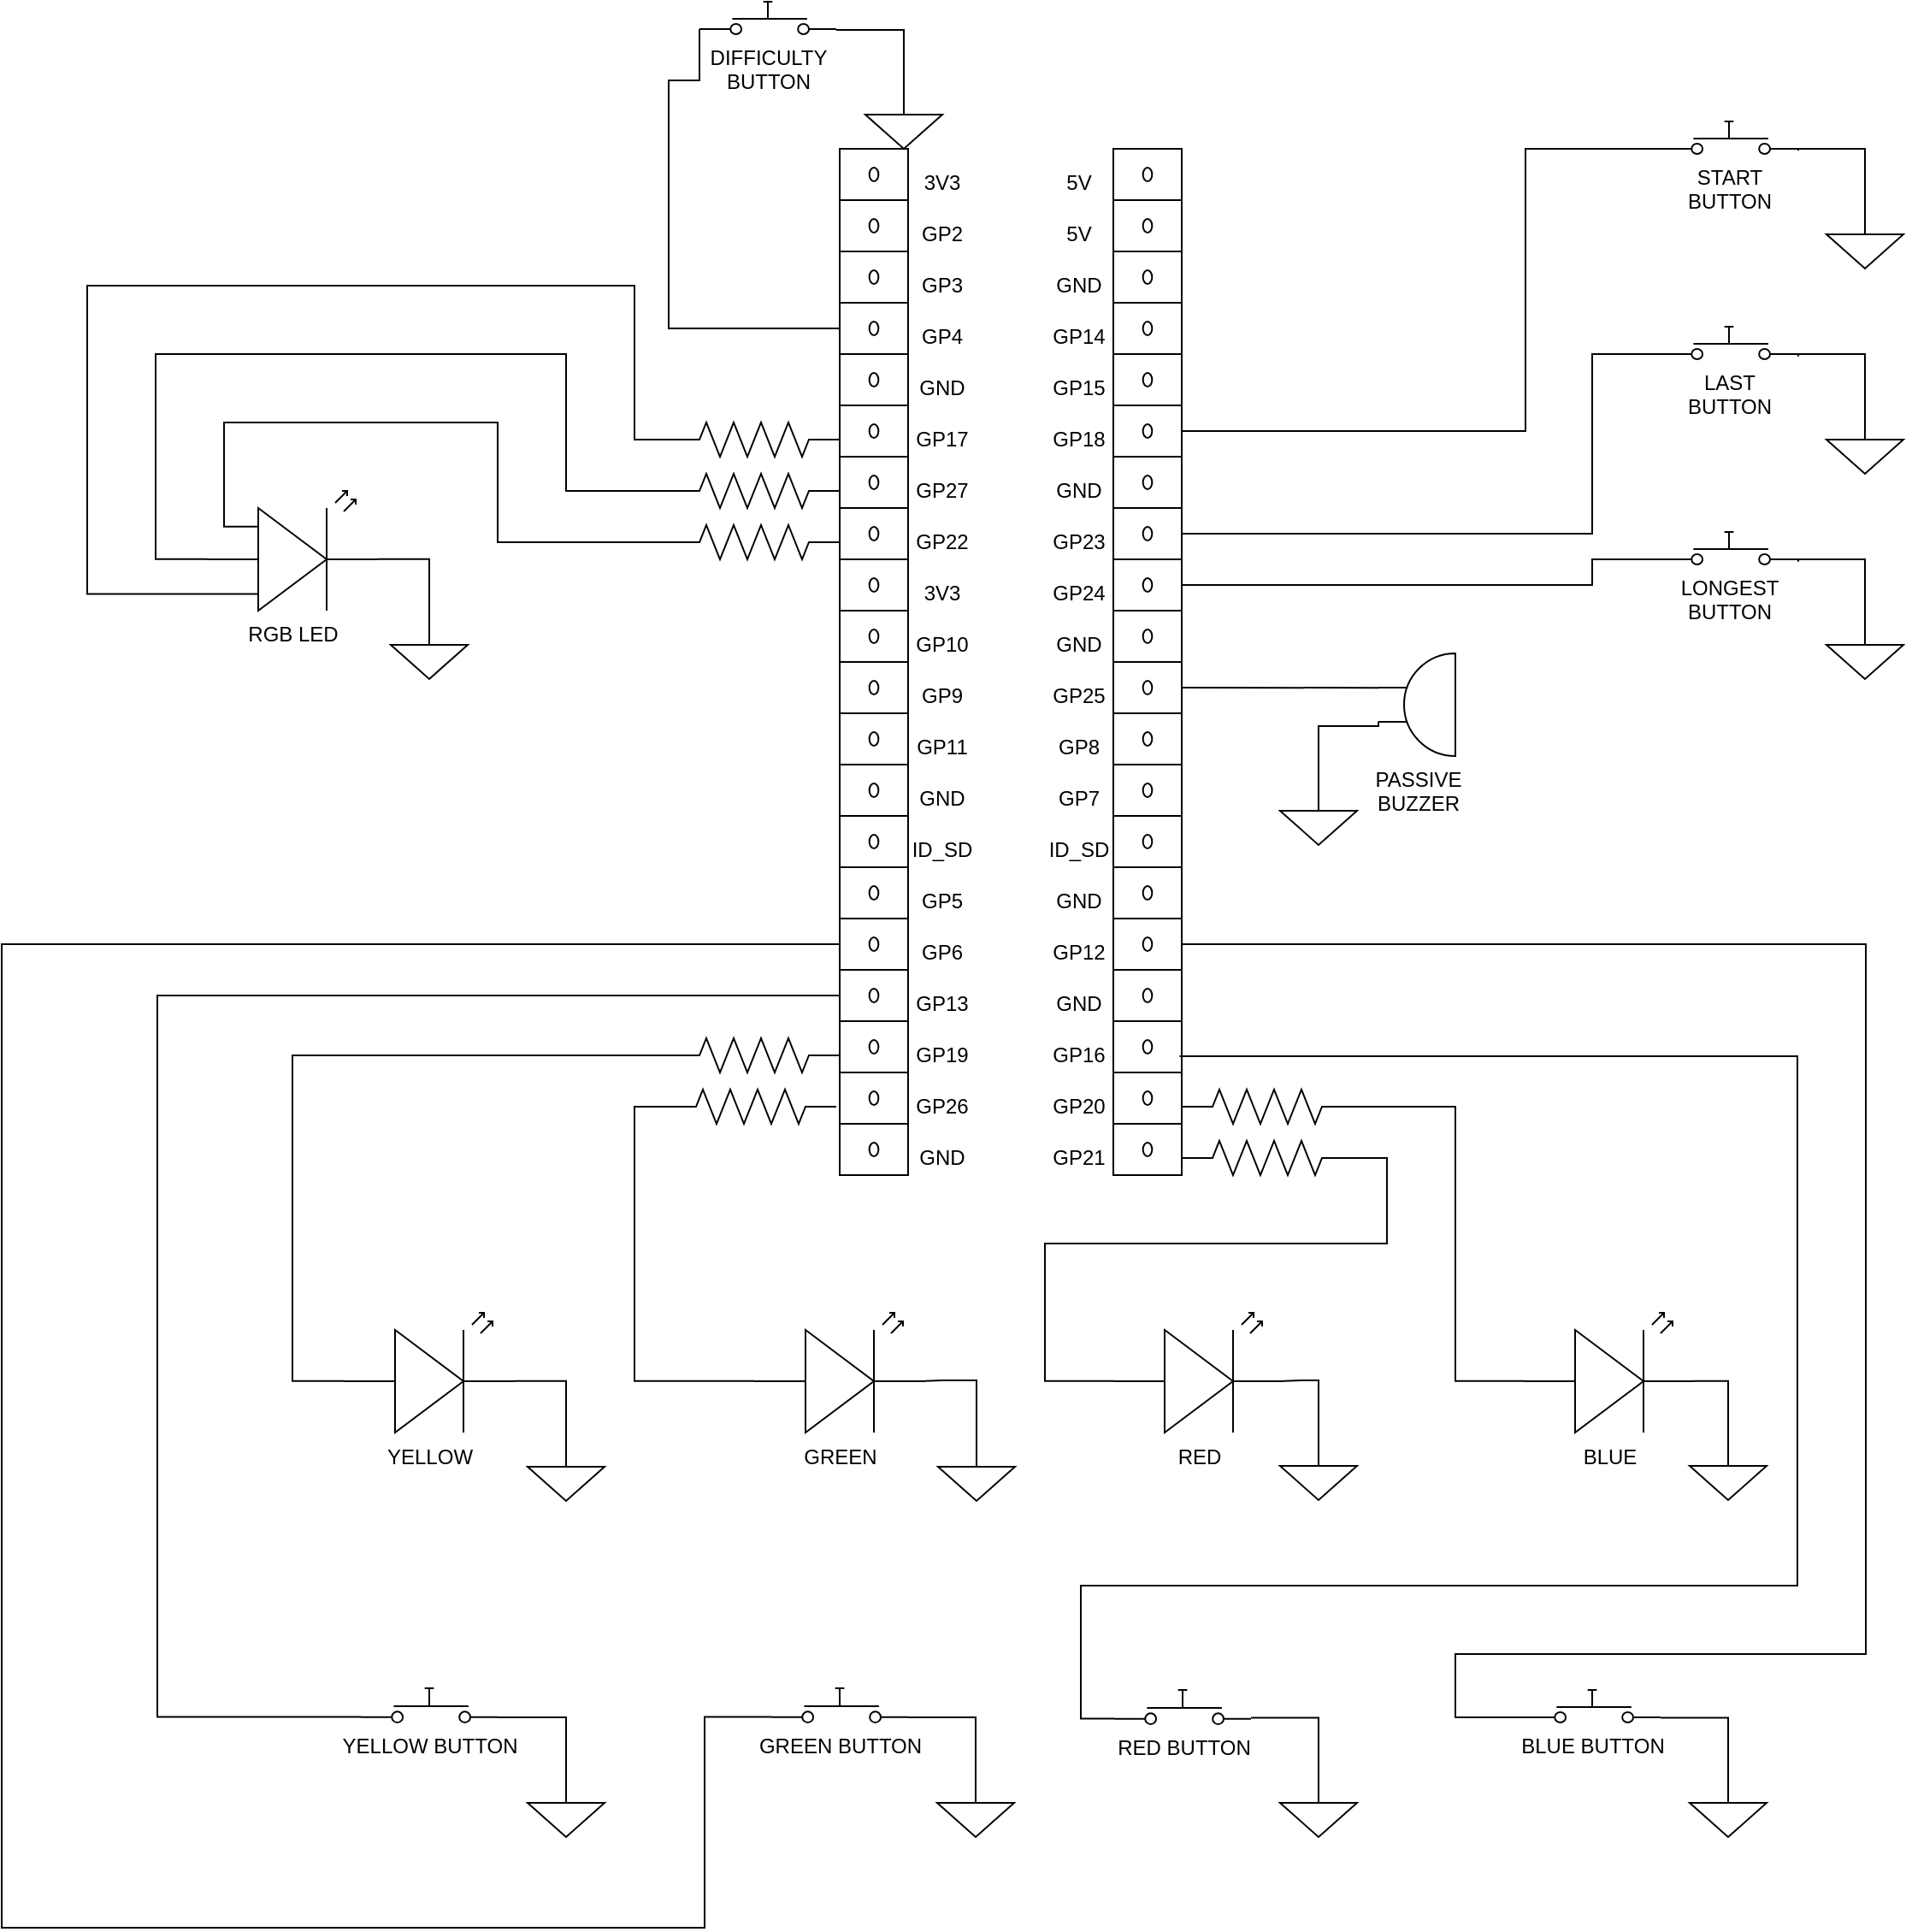 <mxfile version="12.2.2" type="github" pages="1">
  <diagram id="KsGbzgoHT5X_Ue6g_nk4" name="Page-1">
    <mxGraphModel dx="1960" dy="1714" grid="1" gridSize="10" guides="1" tooltips="1" connect="1" arrows="1" fold="1" page="1" pageScale="1" pageWidth="850" pageHeight="1100" math="0" shadow="0">
      <root>
        <mxCell id="0"/>
        <mxCell id="1" parent="0"/>
        <mxCell id="Pd7MUSjjiSU6BdeKO4Gg-2" value="YELLOW" style="verticalLabelPosition=bottom;shadow=0;dashed=0;align=center;fillColor=#ffffff;html=1;verticalAlign=top;strokeWidth=1;shape=mxgraph.electrical.opto_electronics.led_2;pointerEvents=1;" parent="1" vertex="1">
          <mxGeometry x="-10" y="160.5" width="100" height="70" as="geometry"/>
        </mxCell>
        <mxCell id="Pd7MUSjjiSU6BdeKO4Gg-3" value="GREEN" style="verticalLabelPosition=bottom;shadow=0;dashed=0;align=center;fillColor=#ffffff;html=1;verticalAlign=top;strokeWidth=1;shape=mxgraph.electrical.opto_electronics.led_2;pointerEvents=1;" parent="1" vertex="1">
          <mxGeometry x="230" y="160.5" width="100" height="70" as="geometry"/>
        </mxCell>
        <mxCell id="Pd7MUSjjiSU6BdeKO4Gg-4" value="RED" style="verticalLabelPosition=bottom;shadow=0;dashed=0;align=center;fillColor=#ffffff;html=1;verticalAlign=top;strokeWidth=1;shape=mxgraph.electrical.opto_electronics.led_2;pointerEvents=1;" parent="1" vertex="1">
          <mxGeometry x="440" y="160.5" width="100" height="70" as="geometry"/>
        </mxCell>
        <mxCell id="Pd7MUSjjiSU6BdeKO4Gg-5" value="BLUE" style="verticalLabelPosition=bottom;shadow=0;dashed=0;align=center;fillColor=#ffffff;html=1;verticalAlign=top;strokeWidth=1;shape=mxgraph.electrical.opto_electronics.led_2;pointerEvents=1;" parent="1" vertex="1">
          <mxGeometry x="680" y="160.5" width="100" height="70" as="geometry"/>
        </mxCell>
        <mxCell id="Pd7MUSjjiSU6BdeKO4Gg-94" style="edgeStyle=orthogonalEdgeStyle;rounded=0;orthogonalLoop=1;jettySize=auto;html=1;endArrow=none;endFill=0;exitX=0;exitY=0.84;exitDx=0;exitDy=0;exitPerimeter=0;entryX=0;entryY=0.125;entryDx=0;entryDy=0;entryPerimeter=0;" parent="1" source="Pd7MUSjjiSU6BdeKO4Gg-8" target="Pd7MUSjjiSU6BdeKO4Gg-17" edge="1">
          <mxGeometry relative="1" as="geometry">
            <Array as="points">
              <mxPoint x="-119" y="397"/>
              <mxPoint x="-119" y="-25"/>
            </Array>
            <mxPoint x="260" y="-30" as="targetPoint"/>
          </mxGeometry>
        </mxCell>
        <mxCell id="Pd7MUSjjiSU6BdeKO4Gg-8" value="YELLOW BUTTON" style="pointerEvents=1;verticalLabelPosition=bottom;shadow=0;dashed=0;align=center;fillColor=#ffffff;html=1;verticalAlign=top;strokeWidth=1;shape=mxgraph.electrical.electro-mechanical.push_switch_no;perimeterSpacing=0;backgroundOutline=0;resizeHeight=1;" parent="1" vertex="1">
          <mxGeometry y="380" width="80" height="20" as="geometry"/>
        </mxCell>
        <mxCell id="Pd7MUSjjiSU6BdeKO4Gg-10" value="RED BUTTON" style="pointerEvents=1;verticalLabelPosition=bottom;shadow=0;dashed=0;align=center;fillColor=#ffffff;html=1;verticalAlign=top;strokeWidth=1;shape=mxgraph.electrical.electro-mechanical.push_switch_no;" parent="1" vertex="1">
          <mxGeometry x="440.5" y="381" width="80" height="20" as="geometry"/>
        </mxCell>
        <mxCell id="Pd7MUSjjiSU6BdeKO4Gg-11" value="BLUE BUTTON" style="pointerEvents=1;verticalLabelPosition=bottom;shadow=0;dashed=0;align=center;fillColor=#ffffff;html=1;verticalAlign=top;strokeWidth=1;shape=mxgraph.electrical.electro-mechanical.push_switch_no;" parent="1" vertex="1">
          <mxGeometry x="680" y="381" width="80" height="19" as="geometry"/>
        </mxCell>
        <mxCell id="Pd7MUSjjiSU6BdeKO4Gg-14" value="" style="pointerEvents=1;verticalLabelPosition=bottom;shadow=0;dashed=0;align=center;fillColor=#ffffff;html=1;verticalAlign=top;strokeWidth=1;shape=mxgraph.electrical.miscellaneous.terminal_board;autosize=1;" parent="1" vertex="1">
          <mxGeometry x="280" y="-160" width="40" height="120" as="geometry"/>
        </mxCell>
        <mxCell id="Pd7MUSjjiSU6BdeKO4Gg-15" value="" style="pointerEvents=1;verticalLabelPosition=bottom;shadow=0;dashed=0;align=center;fillColor=#ffffff;html=1;verticalAlign=top;strokeWidth=1;shape=mxgraph.electrical.miscellaneous.terminal_board;autosize=1;" parent="1" vertex="1">
          <mxGeometry x="440" y="-40" width="40" height="120" as="geometry"/>
        </mxCell>
        <mxCell id="Pd7MUSjjiSU6BdeKO4Gg-104" style="edgeStyle=orthogonalEdgeStyle;rounded=0;orthogonalLoop=1;jettySize=auto;html=1;entryX=0;entryY=0.84;entryDx=0;entryDy=0;entryPerimeter=0;endArrow=none;endFill=0;exitX=0.968;exitY=0.421;exitDx=0;exitDy=0;exitPerimeter=0;" parent="1" source="Pd7MUSjjiSU6BdeKO4Gg-15" target="Pd7MUSjjiSU6BdeKO4Gg-10" edge="1">
          <mxGeometry relative="1" as="geometry">
            <Array as="points">
              <mxPoint x="840" y="11"/>
              <mxPoint x="840" y="320"/>
              <mxPoint x="421" y="320"/>
              <mxPoint x="421" y="398"/>
            </Array>
          </mxGeometry>
        </mxCell>
        <mxCell id="Pd7MUSjjiSU6BdeKO4Gg-16" value="" style="pointerEvents=1;verticalLabelPosition=bottom;shadow=0;dashed=0;align=center;fillColor=#ffffff;html=1;verticalAlign=top;strokeWidth=1;shape=mxgraph.electrical.miscellaneous.terminal_board;autosize=1;" parent="1" vertex="1">
          <mxGeometry x="440" y="-160" width="40" height="120" as="geometry"/>
        </mxCell>
        <mxCell id="Pd7MUSjjiSU6BdeKO4Gg-17" value="" style="pointerEvents=1;verticalLabelPosition=bottom;shadow=0;dashed=0;align=center;fillColor=#ffffff;html=1;verticalAlign=top;strokeWidth=1;shape=mxgraph.electrical.miscellaneous.terminal_board;autosize=1;" parent="1" vertex="1">
          <mxGeometry x="280" y="-40" width="40" height="120" as="geometry"/>
        </mxCell>
        <mxCell id="Pd7MUSjjiSU6BdeKO4Gg-18" value="" style="pointerEvents=1;verticalLabelPosition=bottom;shadow=0;dashed=0;align=center;fillColor=#ffffff;html=1;verticalAlign=top;strokeWidth=1;shape=mxgraph.electrical.miscellaneous.terminal_board;autosize=1;" parent="1" vertex="1">
          <mxGeometry x="280" y="-400" width="40" height="120" as="geometry"/>
        </mxCell>
        <mxCell id="Pd7MUSjjiSU6BdeKO4Gg-105" style="edgeStyle=orthogonalEdgeStyle;rounded=0;orthogonalLoop=1;jettySize=auto;html=1;entryX=0;entryY=0.84;entryDx=0;entryDy=0;entryPerimeter=0;endArrow=none;endFill=0;exitX=1;exitY=0.875;exitDx=0;exitDy=0;exitPerimeter=0;" parent="1" source="Pd7MUSjjiSU6BdeKO4Gg-16" target="Pd7MUSjjiSU6BdeKO4Gg-11" edge="1">
          <mxGeometry relative="1" as="geometry">
            <Array as="points">
              <mxPoint x="880" y="-55"/>
              <mxPoint x="880" y="360"/>
              <mxPoint x="640" y="360"/>
              <mxPoint x="640" y="397"/>
            </Array>
          </mxGeometry>
        </mxCell>
        <mxCell id="Pd7MUSjjiSU6BdeKO4Gg-19" value="" style="pointerEvents=1;verticalLabelPosition=bottom;shadow=0;dashed=0;align=center;fillColor=#ffffff;html=1;verticalAlign=top;strokeWidth=1;shape=mxgraph.electrical.miscellaneous.terminal_board;autosize=1;" parent="1" vertex="1">
          <mxGeometry x="440" y="-280" width="40" height="120" as="geometry"/>
        </mxCell>
        <mxCell id="Pd7MUSjjiSU6BdeKO4Gg-125" style="edgeStyle=orthogonalEdgeStyle;rounded=0;orthogonalLoop=1;jettySize=auto;html=1;entryX=0;entryY=0.84;entryDx=0;entryDy=0;entryPerimeter=0;endArrow=none;endFill=0;exitX=0;exitY=0.875;exitDx=0;exitDy=0;exitPerimeter=0;" parent="1" source="Pd7MUSjjiSU6BdeKO4Gg-22" target="Pd7MUSjjiSU6BdeKO4Gg-122" edge="1">
          <mxGeometry relative="1" as="geometry">
            <mxPoint x="148" y="-560" as="sourcePoint"/>
            <Array as="points">
              <mxPoint x="180" y="-415"/>
              <mxPoint x="180" y="-560"/>
              <mxPoint x="198" y="-560"/>
            </Array>
          </mxGeometry>
        </mxCell>
        <mxCell id="Pd7MUSjjiSU6BdeKO4Gg-145" style="edgeStyle=orthogonalEdgeStyle;rounded=0;orthogonalLoop=1;jettySize=auto;html=1;entryX=0;entryY=0.84;entryDx=0;entryDy=0;entryPerimeter=0;endArrow=none;endFill=0;exitX=1;exitY=0.875;exitDx=0;exitDy=0;exitPerimeter=0;" parent="1" source="Pd7MUSjjiSU6BdeKO4Gg-20" target="Pd7MUSjjiSU6BdeKO4Gg-137" edge="1">
          <mxGeometry relative="1" as="geometry">
            <Array as="points">
              <mxPoint x="720" y="-295"/>
              <mxPoint x="720" y="-400"/>
            </Array>
          </mxGeometry>
        </mxCell>
        <mxCell id="Pd7MUSjjiSU6BdeKO4Gg-146" style="edgeStyle=orthogonalEdgeStyle;rounded=0;orthogonalLoop=1;jettySize=auto;html=1;entryX=0.125;entryY=0.842;entryDx=0;entryDy=0;entryPerimeter=0;endArrow=none;endFill=0;exitX=1;exitY=0.125;exitDx=0;exitDy=0;exitPerimeter=0;" parent="1" source="Pd7MUSjjiSU6BdeKO4Gg-19" target="Pd7MUSjjiSU6BdeKO4Gg-140" edge="1">
          <mxGeometry relative="1" as="geometry">
            <Array as="points">
              <mxPoint x="720" y="-265"/>
              <mxPoint x="720" y="-280"/>
            </Array>
          </mxGeometry>
        </mxCell>
        <mxCell id="Pd7MUSjjiSU6BdeKO4Gg-20" value="" style="pointerEvents=1;verticalLabelPosition=bottom;shadow=0;dashed=0;align=center;fillColor=#ffffff;html=1;verticalAlign=top;strokeWidth=1;shape=mxgraph.electrical.miscellaneous.terminal_board;autosize=1;" parent="1" vertex="1">
          <mxGeometry x="440" y="-400" width="40" height="120" as="geometry"/>
        </mxCell>
        <mxCell id="Pd7MUSjjiSU6BdeKO4Gg-21" value="" style="pointerEvents=1;verticalLabelPosition=bottom;shadow=0;dashed=0;align=center;fillColor=#ffffff;html=1;verticalAlign=top;strokeWidth=1;shape=mxgraph.electrical.miscellaneous.terminal_board;autosize=1;" parent="1" vertex="1">
          <mxGeometry x="280" y="-280" width="40" height="120" as="geometry"/>
        </mxCell>
        <mxCell id="Pd7MUSjjiSU6BdeKO4Gg-22" value="" style="pointerEvents=1;verticalLabelPosition=bottom;shadow=0;dashed=0;align=center;fillColor=#ffffff;html=1;verticalAlign=top;strokeWidth=1;shape=mxgraph.electrical.miscellaneous.terminal_board;autosize=1;" parent="1" vertex="1">
          <mxGeometry x="280" y="-520" width="40" height="120" as="geometry"/>
        </mxCell>
        <mxCell id="Pd7MUSjjiSU6BdeKO4Gg-23" value="" style="pointerEvents=1;verticalLabelPosition=bottom;shadow=0;dashed=0;align=center;fillColor=#ffffff;html=1;verticalAlign=top;strokeWidth=1;shape=mxgraph.electrical.miscellaneous.terminal_board;autosize=1;" parent="1" vertex="1">
          <mxGeometry x="440" y="-520" width="40" height="120" as="geometry"/>
        </mxCell>
        <mxCell id="Pd7MUSjjiSU6BdeKO4Gg-24" value="3V3" style="text;html=1;strokeColor=none;fillColor=none;align=center;verticalAlign=middle;whiteSpace=wrap;rounded=0;" parent="1" vertex="1">
          <mxGeometry x="320" y="-510" width="40" height="20" as="geometry"/>
        </mxCell>
        <mxCell id="Pd7MUSjjiSU6BdeKO4Gg-25" value="&lt;div&gt;GP2&lt;/div&gt;" style="text;html=1;strokeColor=none;fillColor=none;align=center;verticalAlign=middle;whiteSpace=wrap;rounded=0;" parent="1" vertex="1">
          <mxGeometry x="320" y="-480" width="40" height="20" as="geometry"/>
        </mxCell>
        <mxCell id="Pd7MUSjjiSU6BdeKO4Gg-26" value="&lt;div&gt;GP3&lt;/div&gt;" style="text;html=1;strokeColor=none;fillColor=none;align=center;verticalAlign=middle;whiteSpace=wrap;rounded=0;" parent="1" vertex="1">
          <mxGeometry x="320" y="-450" width="40" height="20" as="geometry"/>
        </mxCell>
        <mxCell id="Pd7MUSjjiSU6BdeKO4Gg-27" value="5V" style="text;html=1;strokeColor=none;fillColor=none;align=center;verticalAlign=middle;whiteSpace=wrap;rounded=0;" parent="1" vertex="1">
          <mxGeometry x="400" y="-510" width="40" height="20" as="geometry"/>
        </mxCell>
        <mxCell id="Pd7MUSjjiSU6BdeKO4Gg-28" value="5V" style="text;html=1;strokeColor=none;fillColor=none;align=center;verticalAlign=middle;whiteSpace=wrap;rounded=0;" parent="1" vertex="1">
          <mxGeometry x="400" y="-480" width="40" height="20" as="geometry"/>
        </mxCell>
        <mxCell id="Pd7MUSjjiSU6BdeKO4Gg-29" value="GND" style="text;html=1;strokeColor=none;fillColor=none;align=center;verticalAlign=middle;whiteSpace=wrap;rounded=0;" parent="1" vertex="1">
          <mxGeometry x="400" y="-450" width="40" height="20" as="geometry"/>
        </mxCell>
        <mxCell id="Pd7MUSjjiSU6BdeKO4Gg-30" value="&lt;div&gt;GP14&lt;/div&gt;" style="text;html=1;strokeColor=none;fillColor=none;align=center;verticalAlign=middle;whiteSpace=wrap;rounded=0;" parent="1" vertex="1">
          <mxGeometry x="400" y="-420" width="40" height="20" as="geometry"/>
        </mxCell>
        <mxCell id="Pd7MUSjjiSU6BdeKO4Gg-31" value="&lt;div&gt;GP4&lt;/div&gt;" style="text;html=1;strokeColor=none;fillColor=none;align=center;verticalAlign=middle;whiteSpace=wrap;rounded=0;" parent="1" vertex="1">
          <mxGeometry x="320" y="-420" width="40" height="20" as="geometry"/>
        </mxCell>
        <mxCell id="Pd7MUSjjiSU6BdeKO4Gg-32" value="GND" style="text;html=1;strokeColor=none;fillColor=none;align=center;verticalAlign=middle;whiteSpace=wrap;rounded=0;" parent="1" vertex="1">
          <mxGeometry x="320" y="-390" width="40" height="20" as="geometry"/>
        </mxCell>
        <mxCell id="Pd7MUSjjiSU6BdeKO4Gg-33" value="&lt;div&gt;GP15&lt;/div&gt;" style="text;html=1;strokeColor=none;fillColor=none;align=center;verticalAlign=middle;whiteSpace=wrap;rounded=0;" parent="1" vertex="1">
          <mxGeometry x="400" y="-390" width="40" height="20" as="geometry"/>
        </mxCell>
        <mxCell id="Pd7MUSjjiSU6BdeKO4Gg-34" value="&lt;div&gt;GP18&lt;/div&gt;" style="text;html=1;strokeColor=none;fillColor=none;align=center;verticalAlign=middle;whiteSpace=wrap;rounded=0;" parent="1" vertex="1">
          <mxGeometry x="400" y="-360" width="40" height="20" as="geometry"/>
        </mxCell>
        <mxCell id="Pd7MUSjjiSU6BdeKO4Gg-35" value="GND" style="text;html=1;strokeColor=none;fillColor=none;align=center;verticalAlign=middle;whiteSpace=wrap;rounded=0;" parent="1" vertex="1">
          <mxGeometry x="400" y="-330" width="40" height="20" as="geometry"/>
        </mxCell>
        <mxCell id="Pd7MUSjjiSU6BdeKO4Gg-36" value="&lt;div&gt;GP22&lt;/div&gt;" style="text;html=1;strokeColor=none;fillColor=none;align=center;verticalAlign=middle;whiteSpace=wrap;rounded=0;" parent="1" vertex="1">
          <mxGeometry x="320" y="-300" width="40" height="20" as="geometry"/>
        </mxCell>
        <mxCell id="Pd7MUSjjiSU6BdeKO4Gg-37" value="&lt;div&gt;GP17&lt;/div&gt;" style="text;html=1;strokeColor=none;fillColor=none;align=center;verticalAlign=middle;whiteSpace=wrap;rounded=0;" parent="1" vertex="1">
          <mxGeometry x="320" y="-360" width="40" height="20" as="geometry"/>
        </mxCell>
        <mxCell id="Pd7MUSjjiSU6BdeKO4Gg-38" value="&lt;div&gt;GP27&lt;/div&gt;" style="text;html=1;strokeColor=none;fillColor=none;align=center;verticalAlign=middle;whiteSpace=wrap;rounded=0;" parent="1" vertex="1">
          <mxGeometry x="320" y="-330" width="40" height="20" as="geometry"/>
        </mxCell>
        <mxCell id="Pd7MUSjjiSU6BdeKO4Gg-39" value="3V3" style="text;html=1;strokeColor=none;fillColor=none;align=center;verticalAlign=middle;whiteSpace=wrap;rounded=0;" parent="1" vertex="1">
          <mxGeometry x="320" y="-270" width="40" height="20" as="geometry"/>
        </mxCell>
        <mxCell id="Pd7MUSjjiSU6BdeKO4Gg-40" value="GND" style="text;html=1;strokeColor=none;fillColor=none;align=center;verticalAlign=middle;whiteSpace=wrap;rounded=0;" parent="1" vertex="1">
          <mxGeometry x="400" y="-240" width="40" height="20" as="geometry"/>
        </mxCell>
        <mxCell id="Pd7MUSjjiSU6BdeKO4Gg-41" value="&lt;div&gt;GP23&lt;/div&gt;" style="text;html=1;strokeColor=none;fillColor=none;align=center;verticalAlign=middle;whiteSpace=wrap;rounded=0;" parent="1" vertex="1">
          <mxGeometry x="400" y="-300" width="40" height="20" as="geometry"/>
        </mxCell>
        <mxCell id="Pd7MUSjjiSU6BdeKO4Gg-42" value="&lt;div&gt;GP24&lt;/div&gt;" style="text;html=1;strokeColor=none;fillColor=none;align=center;verticalAlign=middle;whiteSpace=wrap;rounded=0;" parent="1" vertex="1">
          <mxGeometry x="400" y="-270" width="40" height="20" as="geometry"/>
        </mxCell>
        <mxCell id="Pd7MUSjjiSU6BdeKO4Gg-44" value="&lt;div&gt;GP10&lt;/div&gt;" style="text;html=1;strokeColor=none;fillColor=none;align=center;verticalAlign=middle;whiteSpace=wrap;rounded=0;" parent="1" vertex="1">
          <mxGeometry x="320" y="-240" width="40" height="20" as="geometry"/>
        </mxCell>
        <mxCell id="Pd7MUSjjiSU6BdeKO4Gg-45" value="&lt;div&gt;GP9&lt;/div&gt;" style="text;html=1;strokeColor=none;fillColor=none;align=center;verticalAlign=middle;whiteSpace=wrap;rounded=0;" parent="1" vertex="1">
          <mxGeometry x="320" y="-210" width="40" height="20" as="geometry"/>
        </mxCell>
        <mxCell id="Pd7MUSjjiSU6BdeKO4Gg-46" value="&lt;div&gt;GP11&lt;/div&gt;" style="text;html=1;strokeColor=none;fillColor=none;align=center;verticalAlign=middle;whiteSpace=wrap;rounded=0;" parent="1" vertex="1">
          <mxGeometry x="320" y="-180" width="40" height="20" as="geometry"/>
        </mxCell>
        <mxCell id="Pd7MUSjjiSU6BdeKO4Gg-47" value="&lt;div&gt;GP25&lt;/div&gt;" style="text;html=1;strokeColor=none;fillColor=none;align=center;verticalAlign=middle;whiteSpace=wrap;rounded=0;" parent="1" vertex="1">
          <mxGeometry x="400" y="-210" width="40" height="20" as="geometry"/>
        </mxCell>
        <mxCell id="Pd7MUSjjiSU6BdeKO4Gg-48" value="&lt;div&gt;GP8&lt;/div&gt;" style="text;html=1;strokeColor=none;fillColor=none;align=center;verticalAlign=middle;whiteSpace=wrap;rounded=0;" parent="1" vertex="1">
          <mxGeometry x="400" y="-180" width="40" height="20" as="geometry"/>
        </mxCell>
        <mxCell id="Pd7MUSjjiSU6BdeKO4Gg-49" value="&lt;div&gt;GP7&lt;/div&gt;" style="text;html=1;strokeColor=none;fillColor=none;align=center;verticalAlign=middle;whiteSpace=wrap;rounded=0;" parent="1" vertex="1">
          <mxGeometry x="400" y="-150" width="40" height="20" as="geometry"/>
        </mxCell>
        <mxCell id="Pd7MUSjjiSU6BdeKO4Gg-50" value="GND" style="text;html=1;strokeColor=none;fillColor=none;align=center;verticalAlign=middle;whiteSpace=wrap;rounded=0;" parent="1" vertex="1">
          <mxGeometry x="320" y="-150" width="40" height="20" as="geometry"/>
        </mxCell>
        <mxCell id="Pd7MUSjjiSU6BdeKO4Gg-51" value="ID_SD" style="text;html=1;strokeColor=none;fillColor=none;align=center;verticalAlign=middle;whiteSpace=wrap;rounded=0;" parent="1" vertex="1">
          <mxGeometry x="320" y="-120" width="40" height="20" as="geometry"/>
        </mxCell>
        <mxCell id="Pd7MUSjjiSU6BdeKO4Gg-52" value="ID_SD" style="text;html=1;strokeColor=none;fillColor=none;align=center;verticalAlign=middle;whiteSpace=wrap;rounded=0;" parent="1" vertex="1">
          <mxGeometry x="400" y="-120" width="40" height="20" as="geometry"/>
        </mxCell>
        <mxCell id="Pd7MUSjjiSU6BdeKO4Gg-53" value="GND" style="text;html=1;strokeColor=none;fillColor=none;align=center;verticalAlign=middle;whiteSpace=wrap;rounded=0;" parent="1" vertex="1">
          <mxGeometry x="400" y="-90" width="40" height="20" as="geometry"/>
        </mxCell>
        <mxCell id="Pd7MUSjjiSU6BdeKO4Gg-54" value="GND" style="text;html=1;strokeColor=none;fillColor=none;align=center;verticalAlign=middle;whiteSpace=wrap;rounded=0;" parent="1" vertex="1">
          <mxGeometry x="400" y="-30" width="40" height="20" as="geometry"/>
        </mxCell>
        <mxCell id="Pd7MUSjjiSU6BdeKO4Gg-55" value="GND" style="text;html=1;strokeColor=none;fillColor=none;align=center;verticalAlign=middle;whiteSpace=wrap;rounded=0;" parent="1" vertex="1">
          <mxGeometry x="320" y="60" width="40" height="20" as="geometry"/>
        </mxCell>
        <mxCell id="Pd7MUSjjiSU6BdeKO4Gg-56" value="&lt;div&gt;GP5&lt;/div&gt;" style="text;html=1;strokeColor=none;fillColor=none;align=center;verticalAlign=middle;whiteSpace=wrap;rounded=0;" parent="1" vertex="1">
          <mxGeometry x="320" y="-90" width="40" height="20" as="geometry"/>
        </mxCell>
        <mxCell id="Pd7MUSjjiSU6BdeKO4Gg-57" value="&lt;div&gt;GP6&lt;/div&gt;" style="text;html=1;strokeColor=none;fillColor=none;align=center;verticalAlign=middle;whiteSpace=wrap;rounded=0;" parent="1" vertex="1">
          <mxGeometry x="320" y="-60" width="40" height="20" as="geometry"/>
        </mxCell>
        <mxCell id="Pd7MUSjjiSU6BdeKO4Gg-58" value="&lt;div&gt;GP13&lt;/div&gt;" style="text;html=1;strokeColor=none;fillColor=none;align=center;verticalAlign=middle;whiteSpace=wrap;rounded=0;" parent="1" vertex="1">
          <mxGeometry x="320" y="-30" width="40" height="20" as="geometry"/>
        </mxCell>
        <mxCell id="Pd7MUSjjiSU6BdeKO4Gg-59" value="&lt;div&gt;GP12&lt;/div&gt;" style="text;html=1;strokeColor=none;fillColor=none;align=center;verticalAlign=middle;whiteSpace=wrap;rounded=0;" parent="1" vertex="1">
          <mxGeometry x="400" y="-60" width="40" height="20" as="geometry"/>
        </mxCell>
        <mxCell id="Pd7MUSjjiSU6BdeKO4Gg-60" value="&lt;div&gt;GP19&lt;/div&gt;" style="text;html=1;strokeColor=none;fillColor=none;align=center;verticalAlign=middle;whiteSpace=wrap;rounded=0;" parent="1" vertex="1">
          <mxGeometry x="320" width="40" height="20" as="geometry"/>
        </mxCell>
        <mxCell id="Pd7MUSjjiSU6BdeKO4Gg-61" value="&lt;div&gt;GP26&lt;/div&gt;" style="text;html=1;strokeColor=none;fillColor=none;align=center;verticalAlign=middle;whiteSpace=wrap;rounded=0;" parent="1" vertex="1">
          <mxGeometry x="320" y="30" width="40" height="20" as="geometry"/>
        </mxCell>
        <mxCell id="Pd7MUSjjiSU6BdeKO4Gg-62" value="&lt;div&gt;GP16&lt;/div&gt;" style="text;html=1;strokeColor=none;fillColor=none;align=center;verticalAlign=middle;whiteSpace=wrap;rounded=0;" parent="1" vertex="1">
          <mxGeometry x="400" width="40" height="20" as="geometry"/>
        </mxCell>
        <mxCell id="Pd7MUSjjiSU6BdeKO4Gg-63" value="&lt;div&gt;GP20&lt;/div&gt;" style="text;html=1;strokeColor=none;fillColor=none;align=center;verticalAlign=middle;whiteSpace=wrap;rounded=0;" parent="1" vertex="1">
          <mxGeometry x="400" y="30" width="40" height="20" as="geometry"/>
        </mxCell>
        <mxCell id="Pd7MUSjjiSU6BdeKO4Gg-64" value="&lt;div&gt;GP21&lt;/div&gt;" style="text;html=1;strokeColor=none;fillColor=none;align=center;verticalAlign=middle;whiteSpace=wrap;rounded=0;" parent="1" vertex="1">
          <mxGeometry x="400" y="60" width="40" height="20" as="geometry"/>
        </mxCell>
        <mxCell id="Pd7MUSjjiSU6BdeKO4Gg-90" style="edgeStyle=orthogonalEdgeStyle;rounded=0;orthogonalLoop=1;jettySize=auto;html=1;entryX=0;entryY=0.57;entryDx=0;entryDy=0;entryPerimeter=0;endArrow=none;endFill=0;" parent="1" source="Pd7MUSjjiSU6BdeKO4Gg-65" target="Pd7MUSjjiSU6BdeKO4Gg-3" edge="1">
          <mxGeometry relative="1" as="geometry">
            <Array as="points">
              <mxPoint x="160" y="40"/>
              <mxPoint x="160" y="200"/>
            </Array>
          </mxGeometry>
        </mxCell>
        <mxCell id="Pd7MUSjjiSU6BdeKO4Gg-65" value="" style="pointerEvents=1;verticalLabelPosition=bottom;shadow=0;dashed=0;align=center;fillColor=#ffffff;html=1;verticalAlign=top;strokeWidth=1;shape=mxgraph.electrical.resistors.resistor_2;" parent="1" vertex="1">
          <mxGeometry x="178" y="30" width="100" height="20" as="geometry"/>
        </mxCell>
        <mxCell id="Pd7MUSjjiSU6BdeKO4Gg-92" style="edgeStyle=orthogonalEdgeStyle;rounded=0;orthogonalLoop=1;jettySize=auto;html=1;entryX=0;entryY=0.57;entryDx=0;entryDy=0;entryPerimeter=0;endArrow=none;endFill=0;exitX=0;exitY=0.5;exitDx=0;exitDy=0;exitPerimeter=0;" parent="1" source="Pd7MUSjjiSU6BdeKO4Gg-66" target="Pd7MUSjjiSU6BdeKO4Gg-2" edge="1">
          <mxGeometry relative="1" as="geometry">
            <Array as="points">
              <mxPoint x="-40" y="10"/>
              <mxPoint x="-40" y="200"/>
            </Array>
          </mxGeometry>
        </mxCell>
        <mxCell id="Pd7MUSjjiSU6BdeKO4Gg-66" value="" style="pointerEvents=1;verticalLabelPosition=bottom;shadow=0;dashed=0;align=center;fillColor=#ffffff;html=1;verticalAlign=top;strokeWidth=1;shape=mxgraph.electrical.resistors.resistor_2;" parent="1" vertex="1">
          <mxGeometry x="180" width="100" height="20" as="geometry"/>
        </mxCell>
        <mxCell id="Pd7MUSjjiSU6BdeKO4Gg-101" style="edgeStyle=orthogonalEdgeStyle;rounded=0;orthogonalLoop=1;jettySize=auto;html=1;entryX=0;entryY=0.57;entryDx=0;entryDy=0;entryPerimeter=0;endArrow=none;endFill=0;exitX=1;exitY=0.5;exitDx=0;exitDy=0;exitPerimeter=0;" parent="1" source="Pd7MUSjjiSU6BdeKO4Gg-67" target="Pd7MUSjjiSU6BdeKO4Gg-5" edge="1">
          <mxGeometry relative="1" as="geometry">
            <Array as="points">
              <mxPoint x="640" y="40"/>
              <mxPoint x="640" y="200"/>
            </Array>
          </mxGeometry>
        </mxCell>
        <mxCell id="Pd7MUSjjiSU6BdeKO4Gg-67" value="" style="pointerEvents=1;verticalLabelPosition=bottom;shadow=0;dashed=0;align=center;fillColor=#ffffff;html=1;verticalAlign=top;strokeWidth=1;shape=mxgraph.electrical.resistors.resistor_2;" parent="1" vertex="1">
          <mxGeometry x="480" y="30" width="100" height="20" as="geometry"/>
        </mxCell>
        <mxCell id="Pd7MUSjjiSU6BdeKO4Gg-100" style="edgeStyle=orthogonalEdgeStyle;rounded=0;orthogonalLoop=1;jettySize=auto;html=1;entryX=0;entryY=0.57;entryDx=0;entryDy=0;entryPerimeter=0;endArrow=none;endFill=0;exitX=1;exitY=0.5;exitDx=0;exitDy=0;exitPerimeter=0;" parent="1" source="Pd7MUSjjiSU6BdeKO4Gg-68" target="Pd7MUSjjiSU6BdeKO4Gg-4" edge="1">
          <mxGeometry relative="1" as="geometry">
            <Array as="points">
              <mxPoint x="600" y="70"/>
              <mxPoint x="600" y="120"/>
              <mxPoint x="400" y="120"/>
              <mxPoint x="400" y="200"/>
            </Array>
          </mxGeometry>
        </mxCell>
        <mxCell id="Pd7MUSjjiSU6BdeKO4Gg-68" value="" style="pointerEvents=1;verticalLabelPosition=bottom;shadow=0;dashed=0;align=center;fillColor=#ffffff;html=1;verticalAlign=top;strokeWidth=1;shape=mxgraph.electrical.resistors.resistor_2;" parent="1" vertex="1">
          <mxGeometry x="480" y="60" width="100" height="20" as="geometry"/>
        </mxCell>
        <mxCell id="Pd7MUSjjiSU6BdeKO4Gg-70" style="edgeStyle=orthogonalEdgeStyle;rounded=0;orthogonalLoop=1;jettySize=auto;html=1;endArrow=none;endFill=0;entryX=1;entryY=0.57;entryDx=0;entryDy=0;entryPerimeter=0;" parent="1" source="Pd7MUSjjiSU6BdeKO4Gg-69" target="Pd7MUSjjiSU6BdeKO4Gg-3" edge="1">
          <mxGeometry relative="1" as="geometry">
            <mxPoint x="340" y="200" as="targetPoint"/>
            <Array as="points">
              <mxPoint x="360" y="200"/>
              <mxPoint x="340" y="200"/>
            </Array>
          </mxGeometry>
        </mxCell>
        <mxCell id="Pd7MUSjjiSU6BdeKO4Gg-69" value="" style="pointerEvents=1;verticalLabelPosition=bottom;shadow=0;dashed=0;align=center;fillColor=#ffffff;html=1;verticalAlign=top;strokeWidth=1;shape=mxgraph.electrical.signal_sources.signal_ground;" parent="1" vertex="1">
          <mxGeometry x="337.5" y="240.5" width="45" height="30" as="geometry"/>
        </mxCell>
        <mxCell id="Pd7MUSjjiSU6BdeKO4Gg-71" style="edgeStyle=orthogonalEdgeStyle;rounded=0;orthogonalLoop=1;jettySize=auto;html=1;entryX=1;entryY=0.57;entryDx=0;entryDy=0;entryPerimeter=0;endArrow=none;endFill=0;" parent="1" source="Pd7MUSjjiSU6BdeKO4Gg-72" target="Pd7MUSjjiSU6BdeKO4Gg-2" edge="1">
          <mxGeometry relative="1" as="geometry">
            <mxPoint x="79.941" y="200.676" as="targetPoint"/>
            <Array as="points">
              <mxPoint x="120" y="200"/>
            </Array>
          </mxGeometry>
        </mxCell>
        <mxCell id="Pd7MUSjjiSU6BdeKO4Gg-72" value="" style="pointerEvents=1;verticalLabelPosition=bottom;shadow=0;dashed=0;align=center;fillColor=#ffffff;html=1;verticalAlign=top;strokeWidth=1;shape=mxgraph.electrical.signal_sources.signal_ground;" parent="1" vertex="1">
          <mxGeometry x="97.5" y="240.5" width="45" height="30" as="geometry"/>
        </mxCell>
        <mxCell id="Pd7MUSjjiSU6BdeKO4Gg-73" style="edgeStyle=orthogonalEdgeStyle;rounded=0;orthogonalLoop=1;jettySize=auto;html=1;endArrow=none;endFill=0;entryX=1;entryY=0.57;entryDx=0;entryDy=0;entryPerimeter=0;" parent="1" source="Pd7MUSjjiSU6BdeKO4Gg-74" target="Pd7MUSjjiSU6BdeKO4Gg-4" edge="1">
          <mxGeometry relative="1" as="geometry">
            <mxPoint x="550" y="210" as="targetPoint"/>
            <Array as="points">
              <mxPoint x="560" y="200"/>
              <mxPoint x="550" y="200"/>
            </Array>
          </mxGeometry>
        </mxCell>
        <mxCell id="Pd7MUSjjiSU6BdeKO4Gg-74" value="" style="pointerEvents=1;verticalLabelPosition=bottom;shadow=0;dashed=0;align=center;fillColor=#ffffff;html=1;verticalAlign=top;strokeWidth=1;shape=mxgraph.electrical.signal_sources.signal_ground;" parent="1" vertex="1">
          <mxGeometry x="537.5" y="240" width="45" height="30" as="geometry"/>
        </mxCell>
        <mxCell id="Pd7MUSjjiSU6BdeKO4Gg-75" style="edgeStyle=orthogonalEdgeStyle;rounded=0;orthogonalLoop=1;jettySize=auto;html=1;endArrow=none;endFill=0;" parent="1" source="Pd7MUSjjiSU6BdeKO4Gg-76" edge="1">
          <mxGeometry relative="1" as="geometry">
            <mxPoint x="80" y="397" as="targetPoint"/>
            <Array as="points">
              <mxPoint x="120" y="397"/>
            </Array>
          </mxGeometry>
        </mxCell>
        <mxCell id="Pd7MUSjjiSU6BdeKO4Gg-76" value="" style="pointerEvents=1;verticalLabelPosition=bottom;shadow=0;dashed=0;align=center;fillColor=#ffffff;html=1;verticalAlign=top;strokeWidth=1;shape=mxgraph.electrical.signal_sources.signal_ground;" parent="1" vertex="1">
          <mxGeometry x="97.5" y="437" width="45" height="30" as="geometry"/>
        </mxCell>
        <mxCell id="Pd7MUSjjiSU6BdeKO4Gg-93" style="edgeStyle=orthogonalEdgeStyle;rounded=0;orthogonalLoop=1;jettySize=auto;html=1;exitX=0;exitY=0.84;exitDx=0;exitDy=0;exitPerimeter=0;entryX=0;entryY=0.875;entryDx=0;entryDy=0;entryPerimeter=0;endArrow=none;endFill=0;" parent="1" source="Pd7MUSjjiSU6BdeKO4Gg-82" target="Pd7MUSjjiSU6BdeKO4Gg-14" edge="1">
          <mxGeometry relative="1" as="geometry">
            <Array as="points">
              <mxPoint x="201" y="397"/>
              <mxPoint x="201" y="520"/>
              <mxPoint x="-210" y="520"/>
              <mxPoint x="-210" y="-55"/>
            </Array>
          </mxGeometry>
        </mxCell>
        <mxCell id="Pd7MUSjjiSU6BdeKO4Gg-82" value="GREEN BUTTON" style="pointerEvents=1;verticalLabelPosition=bottom;shadow=0;dashed=0;align=center;fillColor=#ffffff;html=1;verticalAlign=top;strokeWidth=1;shape=mxgraph.electrical.electro-mechanical.push_switch_no;" parent="1" vertex="1">
          <mxGeometry x="240" y="380" width="80" height="20" as="geometry"/>
        </mxCell>
        <mxCell id="Pd7MUSjjiSU6BdeKO4Gg-83" style="edgeStyle=orthogonalEdgeStyle;rounded=0;orthogonalLoop=1;jettySize=auto;html=1;endArrow=none;endFill=0;" parent="1" source="Pd7MUSjjiSU6BdeKO4Gg-84" edge="1">
          <mxGeometry relative="1" as="geometry">
            <mxPoint x="319.738" y="397" as="targetPoint"/>
            <Array as="points">
              <mxPoint x="359" y="397"/>
            </Array>
          </mxGeometry>
        </mxCell>
        <mxCell id="Pd7MUSjjiSU6BdeKO4Gg-84" value="" style="pointerEvents=1;verticalLabelPosition=bottom;shadow=0;dashed=0;align=center;fillColor=#ffffff;html=1;verticalAlign=top;strokeWidth=1;shape=mxgraph.electrical.signal_sources.signal_ground;" parent="1" vertex="1">
          <mxGeometry x="337" y="437" width="45" height="30" as="geometry"/>
        </mxCell>
        <mxCell id="Pd7MUSjjiSU6BdeKO4Gg-95" value="" style="pointerEvents=1;verticalLabelPosition=bottom;shadow=0;dashed=0;align=center;fillColor=#ffffff;html=1;verticalAlign=top;strokeWidth=1;shape=mxgraph.electrical.signal_sources.signal_ground;" parent="1" vertex="1">
          <mxGeometry x="537.5" y="437" width="45" height="30" as="geometry"/>
        </mxCell>
        <mxCell id="Pd7MUSjjiSU6BdeKO4Gg-96" style="edgeStyle=orthogonalEdgeStyle;rounded=0;orthogonalLoop=1;jettySize=auto;html=1;endArrow=none;endFill=0;" parent="1" source="Pd7MUSjjiSU6BdeKO4Gg-95" edge="1">
          <mxGeometry relative="1" as="geometry">
            <mxPoint x="520.5" y="397.286" as="targetPoint"/>
            <Array as="points">
              <mxPoint x="559.5" y="397"/>
            </Array>
          </mxGeometry>
        </mxCell>
        <mxCell id="Pd7MUSjjiSU6BdeKO4Gg-98" value="" style="pointerEvents=1;verticalLabelPosition=bottom;shadow=0;dashed=0;align=center;fillColor=#ffffff;html=1;verticalAlign=top;strokeWidth=1;shape=mxgraph.electrical.signal_sources.signal_ground;" parent="1" vertex="1">
          <mxGeometry x="777" y="437" width="45" height="30" as="geometry"/>
        </mxCell>
        <mxCell id="Pd7MUSjjiSU6BdeKO4Gg-99" style="edgeStyle=orthogonalEdgeStyle;rounded=0;orthogonalLoop=1;jettySize=auto;html=1;endArrow=none;endFill=0;" parent="1" source="Pd7MUSjjiSU6BdeKO4Gg-98" edge="1">
          <mxGeometry relative="1" as="geometry">
            <mxPoint x="760.071" y="397.286" as="targetPoint"/>
            <Array as="points">
              <mxPoint x="799" y="397"/>
            </Array>
          </mxGeometry>
        </mxCell>
        <mxCell id="Pd7MUSjjiSU6BdeKO4Gg-102" value="" style="pointerEvents=1;verticalLabelPosition=bottom;shadow=0;dashed=0;align=center;fillColor=#ffffff;html=1;verticalAlign=top;strokeWidth=1;shape=mxgraph.electrical.signal_sources.signal_ground;" parent="1" vertex="1">
          <mxGeometry x="777" y="240" width="45" height="30" as="geometry"/>
        </mxCell>
        <mxCell id="Pd7MUSjjiSU6BdeKO4Gg-103" style="edgeStyle=orthogonalEdgeStyle;rounded=0;orthogonalLoop=1;jettySize=auto;html=1;entryX=1;entryY=0.57;entryDx=0;entryDy=0;entryPerimeter=0;endArrow=none;endFill=0;exitX=0.5;exitY=0;exitDx=0;exitDy=0;exitPerimeter=0;" parent="1" source="Pd7MUSjjiSU6BdeKO4Gg-102" target="Pd7MUSjjiSU6BdeKO4Gg-5" edge="1">
          <mxGeometry relative="1" as="geometry">
            <mxPoint x="760.19" y="200.586" as="targetPoint"/>
            <Array as="points">
              <mxPoint x="799" y="200"/>
            </Array>
          </mxGeometry>
        </mxCell>
        <mxCell id="Pd7MUSjjiSU6BdeKO4Gg-109" style="edgeStyle=orthogonalEdgeStyle;rounded=0;orthogonalLoop=1;jettySize=auto;html=1;endArrow=none;endFill=0;entryX=0;entryY=0.5;entryDx=0;entryDy=0;entryPerimeter=0;exitX=0.305;exitY=0.299;exitDx=0;exitDy=0;exitPerimeter=0;" parent="1" source="Pd7MUSjjiSU6BdeKO4Gg-106" target="Pd7MUSjjiSU6BdeKO4Gg-110" edge="1">
          <mxGeometry relative="1" as="geometry">
            <mxPoint x="140" y="-310" as="targetPoint"/>
            <Array as="points">
              <mxPoint x="-80" y="-299"/>
              <mxPoint x="-80" y="-360"/>
              <mxPoint x="80" y="-360"/>
              <mxPoint x="80" y="-290"/>
            </Array>
          </mxGeometry>
        </mxCell>
        <mxCell id="Pd7MUSjjiSU6BdeKO4Gg-106" value="RGB LED" style="verticalLabelPosition=bottom;shadow=0;dashed=0;align=center;fillColor=#ffffff;html=1;verticalAlign=top;strokeWidth=1;shape=mxgraph.electrical.opto_electronics.led_2;pointerEvents=1;" parent="1" vertex="1">
          <mxGeometry x="-90" y="-320" width="100" height="70" as="geometry"/>
        </mxCell>
        <mxCell id="Pd7MUSjjiSU6BdeKO4Gg-107" style="edgeStyle=orthogonalEdgeStyle;rounded=0;orthogonalLoop=1;jettySize=auto;html=1;entryX=1;entryY=0.57;entryDx=0;entryDy=0;entryPerimeter=0;endArrow=none;endFill=0;" parent="1" source="Pd7MUSjjiSU6BdeKO4Gg-108" target="Pd7MUSjjiSU6BdeKO4Gg-106" edge="1">
          <mxGeometry relative="1" as="geometry">
            <mxPoint x="-0.059" y="-279.824" as="targetPoint"/>
            <Array as="points">
              <mxPoint x="40" y="-280.5"/>
            </Array>
          </mxGeometry>
        </mxCell>
        <mxCell id="Pd7MUSjjiSU6BdeKO4Gg-108" value="" style="pointerEvents=1;verticalLabelPosition=bottom;shadow=0;dashed=0;align=center;fillColor=#ffffff;html=1;verticalAlign=top;strokeWidth=1;shape=mxgraph.electrical.signal_sources.signal_ground;" parent="1" vertex="1">
          <mxGeometry x="17.5" y="-240" width="45" height="30" as="geometry"/>
        </mxCell>
        <mxCell id="Pd7MUSjjiSU6BdeKO4Gg-110" value="" style="pointerEvents=1;verticalLabelPosition=bottom;shadow=0;dashed=0;align=center;fillColor=#ffffff;html=1;verticalAlign=top;strokeWidth=1;shape=mxgraph.electrical.resistors.resistor_2;" parent="1" vertex="1">
          <mxGeometry x="180" y="-300" width="100" height="20" as="geometry"/>
        </mxCell>
        <mxCell id="Pd7MUSjjiSU6BdeKO4Gg-116" style="edgeStyle=orthogonalEdgeStyle;rounded=0;orthogonalLoop=1;jettySize=auto;html=1;endArrow=none;endFill=0;exitX=0;exitY=0.5;exitDx=0;exitDy=0;exitPerimeter=0;entryX=0.3;entryY=0.86;entryDx=0;entryDy=0;entryPerimeter=0;" parent="1" source="Pd7MUSjjiSU6BdeKO4Gg-111" target="Pd7MUSjjiSU6BdeKO4Gg-106" edge="1">
          <mxGeometry relative="1" as="geometry">
            <mxPoint x="-200" y="-280" as="targetPoint"/>
            <Array as="points">
              <mxPoint x="160" y="-350"/>
              <mxPoint x="160" y="-440"/>
              <mxPoint x="-160" y="-440"/>
              <mxPoint x="-160" y="-260"/>
            </Array>
          </mxGeometry>
        </mxCell>
        <mxCell id="Pd7MUSjjiSU6BdeKO4Gg-111" value="" style="pointerEvents=1;verticalLabelPosition=bottom;shadow=0;dashed=0;align=center;fillColor=#ffffff;html=1;verticalAlign=top;strokeWidth=1;shape=mxgraph.electrical.resistors.resistor_2;" parent="1" vertex="1">
          <mxGeometry x="180" y="-360" width="100" height="20" as="geometry"/>
        </mxCell>
        <mxCell id="Pd7MUSjjiSU6BdeKO4Gg-113" style="edgeStyle=orthogonalEdgeStyle;rounded=0;orthogonalLoop=1;jettySize=auto;html=1;endArrow=none;endFill=0;exitX=0;exitY=0.5;exitDx=0;exitDy=0;exitPerimeter=0;entryX=0;entryY=0.57;entryDx=0;entryDy=0;entryPerimeter=0;" parent="1" source="Pd7MUSjjiSU6BdeKO4Gg-112" target="Pd7MUSjjiSU6BdeKO4Gg-106" edge="1">
          <mxGeometry relative="1" as="geometry">
            <mxPoint x="-161" y="-280" as="targetPoint"/>
            <Array as="points">
              <mxPoint x="120" y="-320"/>
              <mxPoint x="120" y="-400"/>
              <mxPoint x="-120" y="-400"/>
              <mxPoint x="-120" y="-280"/>
            </Array>
          </mxGeometry>
        </mxCell>
        <mxCell id="Pd7MUSjjiSU6BdeKO4Gg-112" value="" style="pointerEvents=1;verticalLabelPosition=bottom;shadow=0;dashed=0;align=center;fillColor=#ffffff;html=1;verticalAlign=top;strokeWidth=1;shape=mxgraph.electrical.resistors.resistor_2;" parent="1" vertex="1">
          <mxGeometry x="180" y="-330" width="100" height="20" as="geometry"/>
        </mxCell>
        <mxCell id="Pd7MUSjjiSU6BdeKO4Gg-128" style="edgeStyle=orthogonalEdgeStyle;rounded=0;orthogonalLoop=1;jettySize=auto;html=1;entryX=1;entryY=0.625;entryDx=0;entryDy=0;entryPerimeter=0;endArrow=none;endFill=0;exitX=1;exitY=0.665;exitDx=0;exitDy=0;exitPerimeter=0;" parent="1" source="Pd7MUSjjiSU6BdeKO4Gg-120" target="Pd7MUSjjiSU6BdeKO4Gg-19" edge="1">
          <mxGeometry relative="1" as="geometry">
            <Array as="points">
              <mxPoint x="595" y="-205"/>
            </Array>
          </mxGeometry>
        </mxCell>
        <mxCell id="Pd7MUSjjiSU6BdeKO4Gg-120" value="&lt;div&gt;PASSIVE&lt;/div&gt;&lt;div&gt;BUZZER&lt;br&gt;&lt;/div&gt;" style="pointerEvents=1;verticalLabelPosition=bottom;shadow=0;dashed=0;align=center;fillColor=#ffffff;html=1;verticalAlign=top;strokeWidth=1;shape=mxgraph.electrical.electro-mechanical.buzzer;direction=west;" parent="1" vertex="1">
          <mxGeometry x="595" y="-225" width="45" height="60" as="geometry"/>
        </mxCell>
        <mxCell id="Pd7MUSjjiSU6BdeKO4Gg-122" value="&lt;div&gt;DIFFICULTY&lt;/div&gt;&lt;div&gt;BUTTON&lt;/div&gt;" style="pointerEvents=1;verticalLabelPosition=bottom;shadow=0;dashed=0;align=center;fillColor=#ffffff;html=1;verticalAlign=top;strokeWidth=1;shape=mxgraph.electrical.electro-mechanical.push_switch_no;" parent="1" vertex="1">
          <mxGeometry x="198" y="-606" width="80" height="19" as="geometry"/>
        </mxCell>
        <mxCell id="Pd7MUSjjiSU6BdeKO4Gg-123" value="" style="pointerEvents=1;verticalLabelPosition=bottom;shadow=0;dashed=0;align=center;fillColor=#ffffff;html=1;verticalAlign=top;strokeWidth=1;shape=mxgraph.electrical.signal_sources.signal_ground;" parent="1" vertex="1">
          <mxGeometry x="295" y="-550" width="45" height="30" as="geometry"/>
        </mxCell>
        <mxCell id="Pd7MUSjjiSU6BdeKO4Gg-124" style="edgeStyle=orthogonalEdgeStyle;rounded=0;orthogonalLoop=1;jettySize=auto;html=1;endArrow=none;endFill=0;" parent="1" source="Pd7MUSjjiSU6BdeKO4Gg-123" edge="1">
          <mxGeometry relative="1" as="geometry">
            <mxPoint x="278" y="-589.5" as="targetPoint"/>
            <Array as="points">
              <mxPoint x="317" y="-590"/>
            </Array>
          </mxGeometry>
        </mxCell>
        <mxCell id="Pd7MUSjjiSU6BdeKO4Gg-126" value="" style="pointerEvents=1;verticalLabelPosition=bottom;shadow=0;dashed=0;align=center;fillColor=#ffffff;html=1;verticalAlign=top;strokeWidth=1;shape=mxgraph.electrical.signal_sources.signal_ground;" parent="1" vertex="1">
          <mxGeometry x="537.5" y="-143" width="45" height="30" as="geometry"/>
        </mxCell>
        <mxCell id="Pd7MUSjjiSU6BdeKO4Gg-127" style="edgeStyle=orthogonalEdgeStyle;rounded=0;orthogonalLoop=1;jettySize=auto;html=1;endArrow=none;endFill=0;entryX=1;entryY=0.335;entryDx=0;entryDy=0;entryPerimeter=0;" parent="1" source="Pd7MUSjjiSU6BdeKO4Gg-126" target="Pd7MUSjjiSU6BdeKO4Gg-120" edge="1">
          <mxGeometry relative="1" as="geometry">
            <mxPoint x="520.833" y="-182.833" as="targetPoint"/>
            <Array as="points">
              <mxPoint x="560" y="-182.5"/>
            </Array>
          </mxGeometry>
        </mxCell>
        <mxCell id="Pd7MUSjjiSU6BdeKO4Gg-134" style="edgeStyle=orthogonalEdgeStyle;rounded=0;orthogonalLoop=1;jettySize=auto;html=1;entryX=1;entryY=0.375;entryDx=0;entryDy=0;entryPerimeter=0;endArrow=none;endFill=0;exitX=0;exitY=0.84;exitDx=0;exitDy=0;exitPerimeter=0;" parent="1" source="Pd7MUSjjiSU6BdeKO4Gg-129" target="Pd7MUSjjiSU6BdeKO4Gg-20" edge="1">
          <mxGeometry relative="1" as="geometry">
            <Array as="points">
              <mxPoint x="681" y="-520"/>
              <mxPoint x="681" y="-355"/>
            </Array>
          </mxGeometry>
        </mxCell>
        <mxCell id="Pd7MUSjjiSU6BdeKO4Gg-129" value="&lt;div&gt;START&lt;/div&gt;&lt;div&gt;BUTTON&lt;/div&gt;" style="pointerEvents=1;verticalLabelPosition=bottom;shadow=0;dashed=0;align=center;fillColor=#ffffff;html=1;verticalAlign=top;strokeWidth=1;shape=mxgraph.electrical.electro-mechanical.push_switch_no;" parent="1" vertex="1">
          <mxGeometry x="760" y="-536" width="80" height="19" as="geometry"/>
        </mxCell>
        <mxCell id="Pd7MUSjjiSU6BdeKO4Gg-130" value="" style="pointerEvents=1;verticalLabelPosition=bottom;shadow=0;dashed=0;align=center;fillColor=#ffffff;html=1;verticalAlign=top;strokeWidth=1;shape=mxgraph.electrical.signal_sources.signal_ground;" parent="1" vertex="1">
          <mxGeometry x="857" y="-480" width="45" height="30" as="geometry"/>
        </mxCell>
        <mxCell id="Pd7MUSjjiSU6BdeKO4Gg-131" style="edgeStyle=orthogonalEdgeStyle;rounded=0;orthogonalLoop=1;jettySize=auto;html=1;endArrow=none;endFill=0;" parent="1" source="Pd7MUSjjiSU6BdeKO4Gg-130" edge="1">
          <mxGeometry relative="1" as="geometry">
            <mxPoint x="840.5" y="-519" as="targetPoint"/>
            <Array as="points">
              <mxPoint x="879" y="-520"/>
            </Array>
          </mxGeometry>
        </mxCell>
        <mxCell id="Pd7MUSjjiSU6BdeKO4Gg-137" value="&lt;div&gt;LAST&lt;br&gt;&lt;/div&gt;&lt;div&gt;BUTTON&lt;/div&gt;" style="pointerEvents=1;verticalLabelPosition=bottom;shadow=0;dashed=0;align=center;fillColor=#ffffff;html=1;verticalAlign=top;strokeWidth=1;shape=mxgraph.electrical.electro-mechanical.push_switch_no;" parent="1" vertex="1">
          <mxGeometry x="760" y="-416" width="80" height="19" as="geometry"/>
        </mxCell>
        <mxCell id="Pd7MUSjjiSU6BdeKO4Gg-138" value="" style="pointerEvents=1;verticalLabelPosition=bottom;shadow=0;dashed=0;align=center;fillColor=#ffffff;html=1;verticalAlign=top;strokeWidth=1;shape=mxgraph.electrical.signal_sources.signal_ground;" parent="1" vertex="1">
          <mxGeometry x="857" y="-360" width="45" height="30" as="geometry"/>
        </mxCell>
        <mxCell id="Pd7MUSjjiSU6BdeKO4Gg-139" style="edgeStyle=orthogonalEdgeStyle;rounded=0;orthogonalLoop=1;jettySize=auto;html=1;endArrow=none;endFill=0;" parent="1" source="Pd7MUSjjiSU6BdeKO4Gg-138" edge="1">
          <mxGeometry relative="1" as="geometry">
            <mxPoint x="840.529" y="-398.647" as="targetPoint"/>
            <Array as="points">
              <mxPoint x="879" y="-400"/>
            </Array>
          </mxGeometry>
        </mxCell>
        <mxCell id="Pd7MUSjjiSU6BdeKO4Gg-140" value="&lt;div&gt;LONGEST&lt;br&gt;&lt;/div&gt;&lt;div&gt;BUTTON&lt;/div&gt;" style="pointerEvents=1;verticalLabelPosition=bottom;shadow=0;dashed=0;align=center;fillColor=#ffffff;html=1;verticalAlign=top;strokeWidth=1;shape=mxgraph.electrical.electro-mechanical.push_switch_no;" parent="1" vertex="1">
          <mxGeometry x="760" y="-296" width="80" height="19" as="geometry"/>
        </mxCell>
        <mxCell id="Pd7MUSjjiSU6BdeKO4Gg-141" value="" style="pointerEvents=1;verticalLabelPosition=bottom;shadow=0;dashed=0;align=center;fillColor=#ffffff;html=1;verticalAlign=top;strokeWidth=1;shape=mxgraph.electrical.signal_sources.signal_ground;" parent="1" vertex="1">
          <mxGeometry x="857" y="-240" width="45" height="30" as="geometry"/>
        </mxCell>
        <mxCell id="Pd7MUSjjiSU6BdeKO4Gg-142" style="edgeStyle=orthogonalEdgeStyle;rounded=0;orthogonalLoop=1;jettySize=auto;html=1;endArrow=none;endFill=0;" parent="1" source="Pd7MUSjjiSU6BdeKO4Gg-141" edge="1">
          <mxGeometry relative="1" as="geometry">
            <mxPoint x="840.529" y="-278.647" as="targetPoint"/>
            <Array as="points">
              <mxPoint x="879" y="-280"/>
            </Array>
          </mxGeometry>
        </mxCell>
      </root>
    </mxGraphModel>
  </diagram>
</mxfile>

